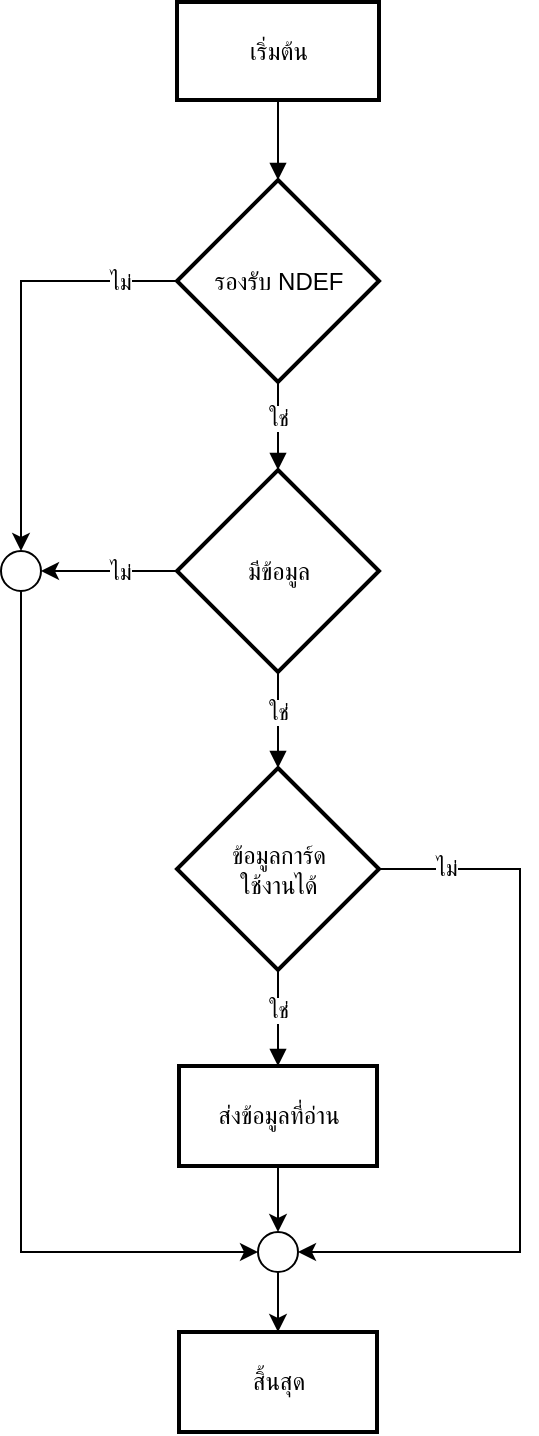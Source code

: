 <mxfile version="26.0.11">
  <diagram name="Page-1" id="FUj5JuBEpWsL8a2AdBEq">
    <mxGraphModel dx="639" dy="826" grid="1" gridSize="10" guides="1" tooltips="1" connect="1" arrows="1" fold="1" page="1" pageScale="1" pageWidth="850" pageHeight="1100" math="0" shadow="0">
      <root>
        <mxCell id="0" />
        <mxCell id="1" parent="0" />
        <mxCell id="6EVmLK6l6n9z2KSdd183-135" value="เริ่มต้น" style="whiteSpace=wrap;strokeWidth=2;" vertex="1" parent="1">
          <mxGeometry x="1228.5" y="215" width="101" height="49" as="geometry" />
        </mxCell>
        <mxCell id="6EVmLK6l6n9z2KSdd183-148" value="สิ้นสุด" style="whiteSpace=wrap;strokeWidth=2;" vertex="1" parent="1">
          <mxGeometry x="1229.5" y="880" width="99" height="50" as="geometry" />
        </mxCell>
        <mxCell id="6EVmLK6l6n9z2KSdd183-149" value="" style="curved=1;startArrow=none;endArrow=block;exitX=0.5;exitY=1;entryX=0.5;entryY=0;rounded=0;entryDx=0;entryDy=0;exitDx=0;exitDy=0;" edge="1" parent="1" source="6EVmLK6l6n9z2KSdd183-135" target="6EVmLK6l6n9z2KSdd183-172">
          <mxGeometry relative="1" as="geometry">
            <Array as="points" />
            <mxPoint x="1279" y="154" as="targetPoint" />
          </mxGeometry>
        </mxCell>
        <mxCell id="6EVmLK6l6n9z2KSdd183-150" value="" style="curved=1;startArrow=none;endArrow=block;exitX=0.5;exitY=1;entryX=0.5;entryY=0;rounded=0;entryDx=0;entryDy=0;exitDx=0;exitDy=0;" edge="1" parent="1" source="6EVmLK6l6n9z2KSdd183-222">
          <mxGeometry relative="1" as="geometry">
            <Array as="points" />
            <mxPoint x="1279" y="123.0" as="sourcePoint" />
            <mxPoint x="1279" y="457" as="targetPoint" />
          </mxGeometry>
        </mxCell>
        <mxCell id="6EVmLK6l6n9z2KSdd183-172" value="รองรับ NDEF" style="rhombus;strokeWidth=2;whiteSpace=wrap;fontStyle=0" vertex="1" parent="1">
          <mxGeometry x="1228.5" y="304" width="101" height="101" as="geometry" />
        </mxCell>
        <mxCell id="6EVmLK6l6n9z2KSdd183-189" value="" style="ellipse;whiteSpace=wrap;html=1;aspect=fixed;" vertex="1" parent="1">
          <mxGeometry x="1269" y="830" width="20" height="20" as="geometry" />
        </mxCell>
        <mxCell id="6EVmLK6l6n9z2KSdd183-191" value="" style="endArrow=classic;html=1;rounded=0;entryX=0.5;entryY=0;entryDx=0;entryDy=0;exitX=0.5;exitY=1;exitDx=0;exitDy=0;" edge="1" parent="1" source="6EVmLK6l6n9z2KSdd183-189" target="6EVmLK6l6n9z2KSdd183-148">
          <mxGeometry width="50" height="50" relative="1" as="geometry">
            <mxPoint x="1219" y="844" as="sourcePoint" />
            <mxPoint x="1269" y="794" as="targetPoint" />
          </mxGeometry>
        </mxCell>
        <mxCell id="6EVmLK6l6n9z2KSdd183-223" value="" style="curved=1;startArrow=none;endArrow=block;exitX=0.5;exitY=1;entryX=0.5;entryY=0;rounded=0;entryDx=0;entryDy=0;exitDx=0;exitDy=0;" edge="1" parent="1" source="6EVmLK6l6n9z2KSdd183-172" target="6EVmLK6l6n9z2KSdd183-222">
          <mxGeometry relative="1" as="geometry">
            <Array as="points" />
            <mxPoint x="1279" y="405" as="sourcePoint" />
            <mxPoint x="1279" y="457" as="targetPoint" />
          </mxGeometry>
        </mxCell>
        <mxCell id="6EVmLK6l6n9z2KSdd183-224" value="ใช่" style="edgeLabel;html=1;align=center;verticalAlign=middle;resizable=0;points=[];" vertex="1" connectable="0" parent="6EVmLK6l6n9z2KSdd183-223">
          <mxGeometry x="-0.188" relative="1" as="geometry">
            <mxPoint as="offset" />
          </mxGeometry>
        </mxCell>
        <mxCell id="6EVmLK6l6n9z2KSdd183-222" value="มีข้อมูล" style="rhombus;strokeWidth=2;whiteSpace=wrap;fontStyle=0" vertex="1" parent="1">
          <mxGeometry x="1228.5" y="449" width="101" height="101" as="geometry" />
        </mxCell>
        <mxCell id="6EVmLK6l6n9z2KSdd183-225" value="" style="curved=1;startArrow=none;endArrow=block;exitX=0.5;exitY=1;entryX=0.5;entryY=0;rounded=0;entryDx=0;entryDy=0;exitDx=0;exitDy=0;" edge="1" parent="1" source="6EVmLK6l6n9z2KSdd183-222" target="6EVmLK6l6n9z2KSdd183-227">
          <mxGeometry relative="1" as="geometry">
            <Array as="points" />
            <mxPoint x="1279.5" y="550" as="sourcePoint" />
            <mxPoint x="1278.5" y="594" as="targetPoint" />
          </mxGeometry>
        </mxCell>
        <mxCell id="6EVmLK6l6n9z2KSdd183-226" value="ใช่" style="edgeLabel;html=1;align=center;verticalAlign=middle;resizable=0;points=[];" vertex="1" connectable="0" parent="6EVmLK6l6n9z2KSdd183-225">
          <mxGeometry x="-0.188" relative="1" as="geometry">
            <mxPoint as="offset" />
          </mxGeometry>
        </mxCell>
        <mxCell id="6EVmLK6l6n9z2KSdd183-227" value="ข้อมูลการ์ด&#xa;ใช้งานได้" style="rhombus;strokeWidth=2;whiteSpace=wrap;fontStyle=0" vertex="1" parent="1">
          <mxGeometry x="1228.5" y="598" width="101" height="101" as="geometry" />
        </mxCell>
        <mxCell id="6EVmLK6l6n9z2KSdd183-228" value="ส่งข้อมูลที่อ่าน" style="whiteSpace=wrap;strokeWidth=2;" vertex="1" parent="1">
          <mxGeometry x="1229.5" y="747" width="99" height="50" as="geometry" />
        </mxCell>
        <mxCell id="6EVmLK6l6n9z2KSdd183-229" value="" style="endArrow=classic;html=1;rounded=0;entryX=0.5;entryY=0;entryDx=0;entryDy=0;exitX=0.5;exitY=1;exitDx=0;exitDy=0;" edge="1" parent="1" source="6EVmLK6l6n9z2KSdd183-228" target="6EVmLK6l6n9z2KSdd183-189">
          <mxGeometry width="50" height="50" relative="1" as="geometry">
            <mxPoint x="1200" y="770" as="sourcePoint" />
            <mxPoint x="1250" y="720" as="targetPoint" />
          </mxGeometry>
        </mxCell>
        <mxCell id="6EVmLK6l6n9z2KSdd183-230" value="" style="curved=1;startArrow=none;endArrow=block;exitX=0.5;exitY=1;entryX=0.5;entryY=0;rounded=0;entryDx=0;entryDy=0;exitDx=0;exitDy=0;" edge="1" parent="1" source="6EVmLK6l6n9z2KSdd183-227" target="6EVmLK6l6n9z2KSdd183-228">
          <mxGeometry relative="1" as="geometry">
            <Array as="points" />
            <mxPoint x="1278.8" y="699" as="sourcePoint" />
            <mxPoint x="1278.8" y="747" as="targetPoint" />
          </mxGeometry>
        </mxCell>
        <mxCell id="6EVmLK6l6n9z2KSdd183-231" value="ใช่" style="edgeLabel;html=1;align=center;verticalAlign=middle;resizable=0;points=[];" vertex="1" connectable="0" parent="6EVmLK6l6n9z2KSdd183-230">
          <mxGeometry x="-0.188" relative="1" as="geometry">
            <mxPoint as="offset" />
          </mxGeometry>
        </mxCell>
        <mxCell id="6EVmLK6l6n9z2KSdd183-246" value="" style="ellipse;whiteSpace=wrap;html=1;aspect=fixed;" vertex="1" parent="1">
          <mxGeometry x="1140.5" y="489.5" width="20" height="20" as="geometry" />
        </mxCell>
        <mxCell id="6EVmLK6l6n9z2KSdd183-247" value="" style="endArrow=classic;html=1;rounded=0;exitX=0;exitY=0.5;exitDx=0;exitDy=0;entryX=1;entryY=0.5;entryDx=0;entryDy=0;" edge="1" parent="1" source="6EVmLK6l6n9z2KSdd183-222" target="6EVmLK6l6n9z2KSdd183-246">
          <mxGeometry width="50" height="50" relative="1" as="geometry">
            <mxPoint x="1220" y="600" as="sourcePoint" />
            <mxPoint x="1270" y="550" as="targetPoint" />
          </mxGeometry>
        </mxCell>
        <mxCell id="6EVmLK6l6n9z2KSdd183-248" value="ไม่" style="edgeLabel;html=1;align=center;verticalAlign=middle;resizable=0;points=[];" vertex="1" connectable="0" parent="6EVmLK6l6n9z2KSdd183-247">
          <mxGeometry x="-0.015" relative="1" as="geometry">
            <mxPoint x="5" as="offset" />
          </mxGeometry>
        </mxCell>
        <mxCell id="6EVmLK6l6n9z2KSdd183-250" value="" style="endArrow=classic;html=1;rounded=0;exitX=0;exitY=0.5;exitDx=0;exitDy=0;entryX=0.5;entryY=0;entryDx=0;entryDy=0;edgeStyle=orthogonalEdgeStyle;" edge="1" parent="1" target="6EVmLK6l6n9z2KSdd183-246" source="6EVmLK6l6n9z2KSdd183-172">
          <mxGeometry width="50" height="50" relative="1" as="geometry">
            <mxPoint x="1229.5" y="354" as="sourcePoint" />
            <mxPoint x="1160.5" y="354.5" as="targetPoint" />
          </mxGeometry>
        </mxCell>
        <mxCell id="6EVmLK6l6n9z2KSdd183-251" value="ไม่" style="edgeLabel;html=1;align=center;verticalAlign=middle;resizable=0;points=[];" vertex="1" connectable="0" parent="6EVmLK6l6n9z2KSdd183-250">
          <mxGeometry x="-0.015" relative="1" as="geometry">
            <mxPoint x="49" y="-27" as="offset" />
          </mxGeometry>
        </mxCell>
        <mxCell id="6EVmLK6l6n9z2KSdd183-252" value="" style="endArrow=classic;html=1;rounded=0;entryX=1;entryY=0.5;entryDx=0;entryDy=0;exitX=1;exitY=0.5;exitDx=0;exitDy=0;edgeStyle=orthogonalEdgeStyle;" edge="1" parent="1" source="6EVmLK6l6n9z2KSdd183-227" target="6EVmLK6l6n9z2KSdd183-189">
          <mxGeometry width="50" height="50" relative="1" as="geometry">
            <mxPoint x="1260" y="760" as="sourcePoint" />
            <mxPoint x="1310" y="710" as="targetPoint" />
            <Array as="points">
              <mxPoint x="1400" y="649" />
              <mxPoint x="1400" y="840" />
            </Array>
          </mxGeometry>
        </mxCell>
        <mxCell id="6EVmLK6l6n9z2KSdd183-253" value="ไม่" style="edgeLabel;html=1;align=center;verticalAlign=middle;resizable=0;points=[];" vertex="1" connectable="0" parent="6EVmLK6l6n9z2KSdd183-252">
          <mxGeometry x="-0.822" y="1" relative="1" as="geometry">
            <mxPoint as="offset" />
          </mxGeometry>
        </mxCell>
        <mxCell id="6EVmLK6l6n9z2KSdd183-254" value="" style="endArrow=classic;html=1;rounded=0;exitX=0.5;exitY=1;exitDx=0;exitDy=0;entryX=0;entryY=0.5;entryDx=0;entryDy=0;edgeStyle=orthogonalEdgeStyle;" edge="1" parent="1" source="6EVmLK6l6n9z2KSdd183-246" target="6EVmLK6l6n9z2KSdd183-189">
          <mxGeometry width="50" height="50" relative="1" as="geometry">
            <mxPoint x="1160" y="800" as="sourcePoint" />
            <mxPoint x="1290" y="770" as="targetPoint" />
          </mxGeometry>
        </mxCell>
      </root>
    </mxGraphModel>
  </diagram>
</mxfile>
